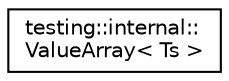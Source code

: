 digraph "Graphical Class Hierarchy"
{
 // INTERACTIVE_SVG=YES
 // LATEX_PDF_SIZE
  edge [fontname="Helvetica",fontsize="10",labelfontname="Helvetica",labelfontsize="10"];
  node [fontname="Helvetica",fontsize="10",shape=record];
  rankdir="LR";
  Node0 [label="testing::internal::\lValueArray\< Ts \>",height=0.2,width=0.4,color="black", fillcolor="white", style="filled",URL="$dd/d83/classtesting_1_1internal_1_1_value_array.html",tooltip=" "];
}
